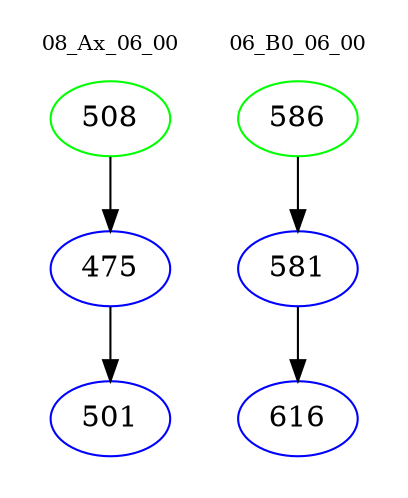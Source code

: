 digraph{
subgraph cluster_0 {
color = white
label = "08_Ax_06_00";
fontsize=10;
T0_508 [label="508", color="green"]
T0_508 -> T0_475 [color="black"]
T0_475 [label="475", color="blue"]
T0_475 -> T0_501 [color="black"]
T0_501 [label="501", color="blue"]
}
subgraph cluster_1 {
color = white
label = "06_B0_06_00";
fontsize=10;
T1_586 [label="586", color="green"]
T1_586 -> T1_581 [color="black"]
T1_581 [label="581", color="blue"]
T1_581 -> T1_616 [color="black"]
T1_616 [label="616", color="blue"]
}
}
